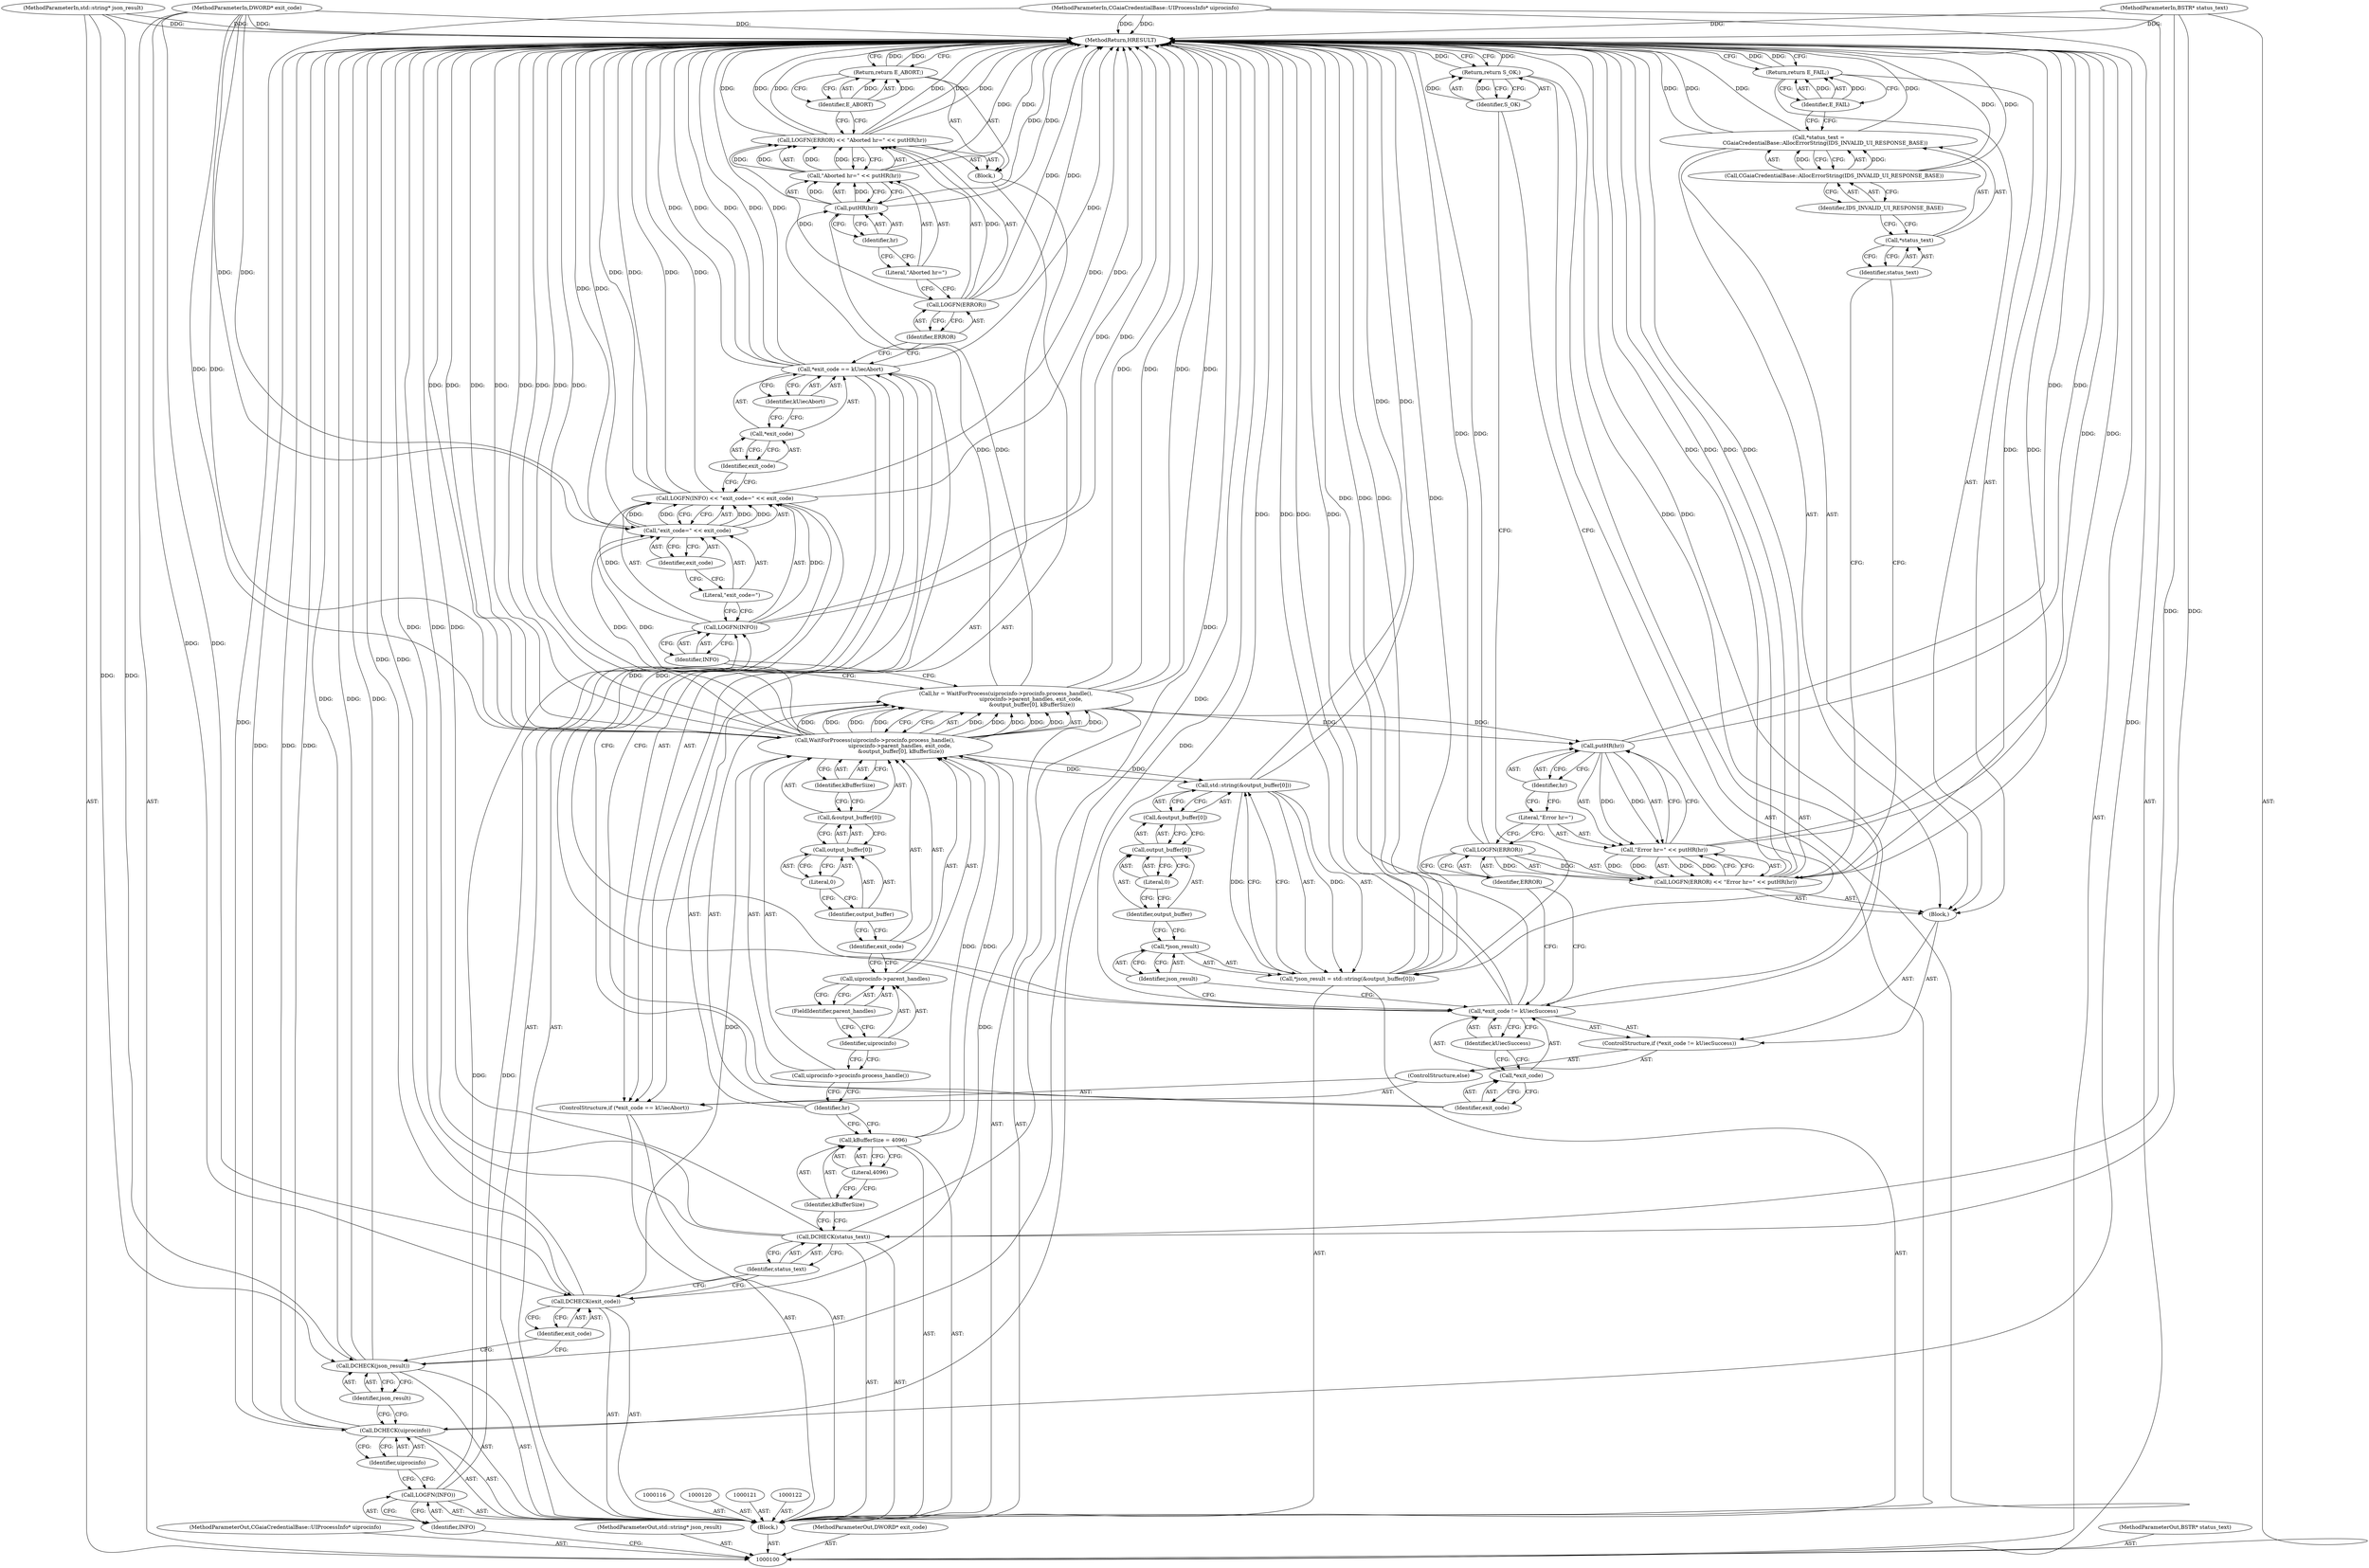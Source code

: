digraph "1_Chrome_2440e872debd68ae7c2a8bf9ddb34df2cce378cd_1" {
"1000188" [label="(MethodReturn,HRESULT)"];
"1000114" [label="(Call,DCHECK(status_text))"];
"1000115" [label="(Identifier,status_text)"];
"1000117" [label="(Call,kBufferSize = 4096)"];
"1000118" [label="(Identifier,kBufferSize)"];
"1000119" [label="(Literal,4096)"];
"1000123" [label="(Call,hr = WaitForProcess(uiprocinfo->procinfo.process_handle(),\n                              uiprocinfo->parent_handles, exit_code,\n                               &output_buffer[0], kBufferSize))"];
"1000124" [label="(Identifier,hr)"];
"1000125" [label="(Call,WaitForProcess(uiprocinfo->procinfo.process_handle(),\n                              uiprocinfo->parent_handles, exit_code,\n                               &output_buffer[0], kBufferSize))"];
"1000126" [label="(Call,uiprocinfo->procinfo.process_handle())"];
"1000127" [label="(Call,uiprocinfo->parent_handles)"];
"1000128" [label="(Identifier,uiprocinfo)"];
"1000129" [label="(FieldIdentifier,parent_handles)"];
"1000130" [label="(Identifier,exit_code)"];
"1000101" [label="(MethodParameterIn,CGaiaCredentialBase::UIProcessInfo* uiprocinfo)"];
"1000271" [label="(MethodParameterOut,CGaiaCredentialBase::UIProcessInfo* uiprocinfo)"];
"1000131" [label="(Call,&output_buffer[0])"];
"1000132" [label="(Call,output_buffer[0])"];
"1000133" [label="(Identifier,output_buffer)"];
"1000134" [label="(Literal,0)"];
"1000135" [label="(Identifier,kBufferSize)"];
"1000139" [label="(Call,\"exit_code=\" << exit_code)"];
"1000140" [label="(Literal,\"exit_code=\")"];
"1000136" [label="(Call,LOGFN(INFO) << \"exit_code=\" << exit_code)"];
"1000137" [label="(Call,LOGFN(INFO))"];
"1000141" [label="(Identifier,exit_code)"];
"1000138" [label="(Identifier,INFO)"];
"1000146" [label="(Identifier,kUiecAbort)"];
"1000142" [label="(ControlStructure,if (*exit_code == kUiecAbort))"];
"1000147" [label="(Block,)"];
"1000143" [label="(Call,*exit_code == kUiecAbort)"];
"1000144" [label="(Call,*exit_code)"];
"1000145" [label="(Identifier,exit_code)"];
"1000150" [label="(Identifier,ERROR)"];
"1000151" [label="(Call,\"Aborted hr=\" << putHR(hr))"];
"1000152" [label="(Literal,\"Aborted hr=\")"];
"1000153" [label="(Call,putHR(hr))"];
"1000154" [label="(Identifier,hr)"];
"1000148" [label="(Call,LOGFN(ERROR) << \"Aborted hr=\" << putHR(hr))"];
"1000149" [label="(Call,LOGFN(ERROR))"];
"1000156" [label="(Identifier,E_ABORT)"];
"1000155" [label="(Return,return E_ABORT;)"];
"1000159" [label="(Call,*exit_code != kUiecSuccess)"];
"1000160" [label="(Call,*exit_code)"];
"1000161" [label="(Identifier,exit_code)"];
"1000162" [label="(Identifier,kUiecSuccess)"];
"1000157" [label="(ControlStructure,else)"];
"1000163" [label="(Block,)"];
"1000158" [label="(ControlStructure,if (*exit_code != kUiecSuccess))"];
"1000166" [label="(Identifier,ERROR)"];
"1000167" [label="(Call,\"Error hr=\" << putHR(hr))"];
"1000168" [label="(Literal,\"Error hr=\")"];
"1000169" [label="(Call,putHR(hr))"];
"1000164" [label="(Call,LOGFN(ERROR) << \"Error hr=\" << putHR(hr))"];
"1000165" [label="(Call,LOGFN(ERROR))"];
"1000170" [label="(Identifier,hr)"];
"1000171" [label="(Call,*status_text =\n        CGaiaCredentialBase::AllocErrorString(IDS_INVALID_UI_RESPONSE_BASE))"];
"1000172" [label="(Call,*status_text)"];
"1000173" [label="(Identifier,status_text)"];
"1000175" [label="(Identifier,IDS_INVALID_UI_RESPONSE_BASE)"];
"1000174" [label="(Call,CGaiaCredentialBase::AllocErrorString(IDS_INVALID_UI_RESPONSE_BASE))"];
"1000102" [label="(MethodParameterIn,std::string* json_result)"];
"1000272" [label="(MethodParameterOut,std::string* json_result)"];
"1000177" [label="(Identifier,E_FAIL)"];
"1000176" [label="(Return,return E_FAIL;)"];
"1000181" [label="(Call,std::string(&output_buffer[0]))"];
"1000178" [label="(Call,*json_result = std::string(&output_buffer[0]))"];
"1000179" [label="(Call,*json_result)"];
"1000182" [label="(Call,&output_buffer[0])"];
"1000180" [label="(Identifier,json_result)"];
"1000183" [label="(Call,output_buffer[0])"];
"1000184" [label="(Identifier,output_buffer)"];
"1000185" [label="(Literal,0)"];
"1000186" [label="(Return,return S_OK;)"];
"1000187" [label="(Identifier,S_OK)"];
"1000103" [label="(MethodParameterIn,DWORD* exit_code)"];
"1000273" [label="(MethodParameterOut,DWORD* exit_code)"];
"1000105" [label="(Block,)"];
"1000104" [label="(MethodParameterIn,BSTR* status_text)"];
"1000274" [label="(MethodParameterOut,BSTR* status_text)"];
"1000106" [label="(Call,LOGFN(INFO))"];
"1000107" [label="(Identifier,INFO)"];
"1000108" [label="(Call,DCHECK(uiprocinfo))"];
"1000109" [label="(Identifier,uiprocinfo)"];
"1000110" [label="(Call,DCHECK(json_result))"];
"1000111" [label="(Identifier,json_result)"];
"1000112" [label="(Call,DCHECK(exit_code))"];
"1000113" [label="(Identifier,exit_code)"];
"1000188" -> "1000100"  [label="AST: "];
"1000188" -> "1000155"  [label="CFG: "];
"1000188" -> "1000176"  [label="CFG: "];
"1000188" -> "1000186"  [label="CFG: "];
"1000171" -> "1000188"  [label="DDG: "];
"1000171" -> "1000188"  [label="DDG: "];
"1000123" -> "1000188"  [label="DDG: "];
"1000123" -> "1000188"  [label="DDG: "];
"1000108" -> "1000188"  [label="DDG: "];
"1000108" -> "1000188"  [label="DDG: "];
"1000148" -> "1000188"  [label="DDG: "];
"1000148" -> "1000188"  [label="DDG: "];
"1000148" -> "1000188"  [label="DDG: "];
"1000167" -> "1000188"  [label="DDG: "];
"1000165" -> "1000188"  [label="DDG: "];
"1000178" -> "1000188"  [label="DDG: "];
"1000178" -> "1000188"  [label="DDG: "];
"1000114" -> "1000188"  [label="DDG: "];
"1000114" -> "1000188"  [label="DDG: "];
"1000153" -> "1000188"  [label="DDG: "];
"1000137" -> "1000188"  [label="DDG: "];
"1000110" -> "1000188"  [label="DDG: "];
"1000110" -> "1000188"  [label="DDG: "];
"1000181" -> "1000188"  [label="DDG: "];
"1000159" -> "1000188"  [label="DDG: "];
"1000159" -> "1000188"  [label="DDG: "];
"1000159" -> "1000188"  [label="DDG: "];
"1000164" -> "1000188"  [label="DDG: "];
"1000164" -> "1000188"  [label="DDG: "];
"1000164" -> "1000188"  [label="DDG: "];
"1000125" -> "1000188"  [label="DDG: "];
"1000125" -> "1000188"  [label="DDG: "];
"1000125" -> "1000188"  [label="DDG: "];
"1000125" -> "1000188"  [label="DDG: "];
"1000104" -> "1000188"  [label="DDG: "];
"1000139" -> "1000188"  [label="DDG: "];
"1000136" -> "1000188"  [label="DDG: "];
"1000136" -> "1000188"  [label="DDG: "];
"1000136" -> "1000188"  [label="DDG: "];
"1000103" -> "1000188"  [label="DDG: "];
"1000143" -> "1000188"  [label="DDG: "];
"1000143" -> "1000188"  [label="DDG: "];
"1000143" -> "1000188"  [label="DDG: "];
"1000151" -> "1000188"  [label="DDG: "];
"1000102" -> "1000188"  [label="DDG: "];
"1000112" -> "1000188"  [label="DDG: "];
"1000101" -> "1000188"  [label="DDG: "];
"1000169" -> "1000188"  [label="DDG: "];
"1000149" -> "1000188"  [label="DDG: "];
"1000174" -> "1000188"  [label="DDG: "];
"1000186" -> "1000188"  [label="DDG: "];
"1000155" -> "1000188"  [label="DDG: "];
"1000176" -> "1000188"  [label="DDG: "];
"1000114" -> "1000105"  [label="AST: "];
"1000114" -> "1000115"  [label="CFG: "];
"1000115" -> "1000114"  [label="AST: "];
"1000118" -> "1000114"  [label="CFG: "];
"1000114" -> "1000188"  [label="DDG: "];
"1000114" -> "1000188"  [label="DDG: "];
"1000104" -> "1000114"  [label="DDG: "];
"1000115" -> "1000114"  [label="AST: "];
"1000115" -> "1000112"  [label="CFG: "];
"1000114" -> "1000115"  [label="CFG: "];
"1000117" -> "1000105"  [label="AST: "];
"1000117" -> "1000119"  [label="CFG: "];
"1000118" -> "1000117"  [label="AST: "];
"1000119" -> "1000117"  [label="AST: "];
"1000124" -> "1000117"  [label="CFG: "];
"1000117" -> "1000125"  [label="DDG: "];
"1000118" -> "1000117"  [label="AST: "];
"1000118" -> "1000114"  [label="CFG: "];
"1000119" -> "1000118"  [label="CFG: "];
"1000119" -> "1000117"  [label="AST: "];
"1000119" -> "1000118"  [label="CFG: "];
"1000117" -> "1000119"  [label="CFG: "];
"1000123" -> "1000105"  [label="AST: "];
"1000123" -> "1000125"  [label="CFG: "];
"1000124" -> "1000123"  [label="AST: "];
"1000125" -> "1000123"  [label="AST: "];
"1000138" -> "1000123"  [label="CFG: "];
"1000123" -> "1000188"  [label="DDG: "];
"1000123" -> "1000188"  [label="DDG: "];
"1000125" -> "1000123"  [label="DDG: "];
"1000125" -> "1000123"  [label="DDG: "];
"1000125" -> "1000123"  [label="DDG: "];
"1000125" -> "1000123"  [label="DDG: "];
"1000125" -> "1000123"  [label="DDG: "];
"1000123" -> "1000153"  [label="DDG: "];
"1000123" -> "1000169"  [label="DDG: "];
"1000124" -> "1000123"  [label="AST: "];
"1000124" -> "1000117"  [label="CFG: "];
"1000126" -> "1000124"  [label="CFG: "];
"1000125" -> "1000123"  [label="AST: "];
"1000125" -> "1000135"  [label="CFG: "];
"1000126" -> "1000125"  [label="AST: "];
"1000127" -> "1000125"  [label="AST: "];
"1000130" -> "1000125"  [label="AST: "];
"1000131" -> "1000125"  [label="AST: "];
"1000135" -> "1000125"  [label="AST: "];
"1000123" -> "1000125"  [label="CFG: "];
"1000125" -> "1000188"  [label="DDG: "];
"1000125" -> "1000188"  [label="DDG: "];
"1000125" -> "1000188"  [label="DDG: "];
"1000125" -> "1000188"  [label="DDG: "];
"1000125" -> "1000123"  [label="DDG: "];
"1000125" -> "1000123"  [label="DDG: "];
"1000125" -> "1000123"  [label="DDG: "];
"1000125" -> "1000123"  [label="DDG: "];
"1000125" -> "1000123"  [label="DDG: "];
"1000112" -> "1000125"  [label="DDG: "];
"1000103" -> "1000125"  [label="DDG: "];
"1000117" -> "1000125"  [label="DDG: "];
"1000125" -> "1000139"  [label="DDG: "];
"1000125" -> "1000181"  [label="DDG: "];
"1000126" -> "1000125"  [label="AST: "];
"1000126" -> "1000124"  [label="CFG: "];
"1000128" -> "1000126"  [label="CFG: "];
"1000127" -> "1000125"  [label="AST: "];
"1000127" -> "1000129"  [label="CFG: "];
"1000128" -> "1000127"  [label="AST: "];
"1000129" -> "1000127"  [label="AST: "];
"1000130" -> "1000127"  [label="CFG: "];
"1000128" -> "1000127"  [label="AST: "];
"1000128" -> "1000126"  [label="CFG: "];
"1000129" -> "1000128"  [label="CFG: "];
"1000129" -> "1000127"  [label="AST: "];
"1000129" -> "1000128"  [label="CFG: "];
"1000127" -> "1000129"  [label="CFG: "];
"1000130" -> "1000125"  [label="AST: "];
"1000130" -> "1000127"  [label="CFG: "];
"1000133" -> "1000130"  [label="CFG: "];
"1000101" -> "1000100"  [label="AST: "];
"1000101" -> "1000188"  [label="DDG: "];
"1000101" -> "1000108"  [label="DDG: "];
"1000271" -> "1000100"  [label="AST: "];
"1000131" -> "1000125"  [label="AST: "];
"1000131" -> "1000132"  [label="CFG: "];
"1000132" -> "1000131"  [label="AST: "];
"1000135" -> "1000131"  [label="CFG: "];
"1000132" -> "1000131"  [label="AST: "];
"1000132" -> "1000134"  [label="CFG: "];
"1000133" -> "1000132"  [label="AST: "];
"1000134" -> "1000132"  [label="AST: "];
"1000131" -> "1000132"  [label="CFG: "];
"1000133" -> "1000132"  [label="AST: "];
"1000133" -> "1000130"  [label="CFG: "];
"1000134" -> "1000133"  [label="CFG: "];
"1000134" -> "1000132"  [label="AST: "];
"1000134" -> "1000133"  [label="CFG: "];
"1000132" -> "1000134"  [label="CFG: "];
"1000135" -> "1000125"  [label="AST: "];
"1000135" -> "1000131"  [label="CFG: "];
"1000125" -> "1000135"  [label="CFG: "];
"1000139" -> "1000136"  [label="AST: "];
"1000139" -> "1000141"  [label="CFG: "];
"1000140" -> "1000139"  [label="AST: "];
"1000141" -> "1000139"  [label="AST: "];
"1000136" -> "1000139"  [label="CFG: "];
"1000139" -> "1000188"  [label="DDG: "];
"1000139" -> "1000136"  [label="DDG: "];
"1000139" -> "1000136"  [label="DDG: "];
"1000125" -> "1000139"  [label="DDG: "];
"1000103" -> "1000139"  [label="DDG: "];
"1000140" -> "1000139"  [label="AST: "];
"1000140" -> "1000137"  [label="CFG: "];
"1000141" -> "1000140"  [label="CFG: "];
"1000136" -> "1000105"  [label="AST: "];
"1000136" -> "1000139"  [label="CFG: "];
"1000137" -> "1000136"  [label="AST: "];
"1000139" -> "1000136"  [label="AST: "];
"1000145" -> "1000136"  [label="CFG: "];
"1000136" -> "1000188"  [label="DDG: "];
"1000136" -> "1000188"  [label="DDG: "];
"1000136" -> "1000188"  [label="DDG: "];
"1000137" -> "1000136"  [label="DDG: "];
"1000139" -> "1000136"  [label="DDG: "];
"1000139" -> "1000136"  [label="DDG: "];
"1000137" -> "1000136"  [label="AST: "];
"1000137" -> "1000138"  [label="CFG: "];
"1000138" -> "1000137"  [label="AST: "];
"1000140" -> "1000137"  [label="CFG: "];
"1000137" -> "1000188"  [label="DDG: "];
"1000137" -> "1000136"  [label="DDG: "];
"1000106" -> "1000137"  [label="DDG: "];
"1000141" -> "1000139"  [label="AST: "];
"1000141" -> "1000140"  [label="CFG: "];
"1000139" -> "1000141"  [label="CFG: "];
"1000138" -> "1000137"  [label="AST: "];
"1000138" -> "1000123"  [label="CFG: "];
"1000137" -> "1000138"  [label="CFG: "];
"1000146" -> "1000143"  [label="AST: "];
"1000146" -> "1000144"  [label="CFG: "];
"1000143" -> "1000146"  [label="CFG: "];
"1000142" -> "1000105"  [label="AST: "];
"1000143" -> "1000142"  [label="AST: "];
"1000147" -> "1000142"  [label="AST: "];
"1000157" -> "1000142"  [label="AST: "];
"1000147" -> "1000142"  [label="AST: "];
"1000148" -> "1000147"  [label="AST: "];
"1000155" -> "1000147"  [label="AST: "];
"1000143" -> "1000142"  [label="AST: "];
"1000143" -> "1000146"  [label="CFG: "];
"1000144" -> "1000143"  [label="AST: "];
"1000146" -> "1000143"  [label="AST: "];
"1000150" -> "1000143"  [label="CFG: "];
"1000161" -> "1000143"  [label="CFG: "];
"1000143" -> "1000188"  [label="DDG: "];
"1000143" -> "1000188"  [label="DDG: "];
"1000143" -> "1000188"  [label="DDG: "];
"1000143" -> "1000159"  [label="DDG: "];
"1000144" -> "1000143"  [label="AST: "];
"1000144" -> "1000145"  [label="CFG: "];
"1000145" -> "1000144"  [label="AST: "];
"1000146" -> "1000144"  [label="CFG: "];
"1000145" -> "1000144"  [label="AST: "];
"1000145" -> "1000136"  [label="CFG: "];
"1000144" -> "1000145"  [label="CFG: "];
"1000150" -> "1000149"  [label="AST: "];
"1000150" -> "1000143"  [label="CFG: "];
"1000149" -> "1000150"  [label="CFG: "];
"1000151" -> "1000148"  [label="AST: "];
"1000151" -> "1000153"  [label="CFG: "];
"1000152" -> "1000151"  [label="AST: "];
"1000153" -> "1000151"  [label="AST: "];
"1000148" -> "1000151"  [label="CFG: "];
"1000151" -> "1000188"  [label="DDG: "];
"1000151" -> "1000148"  [label="DDG: "];
"1000151" -> "1000148"  [label="DDG: "];
"1000153" -> "1000151"  [label="DDG: "];
"1000152" -> "1000151"  [label="AST: "];
"1000152" -> "1000149"  [label="CFG: "];
"1000154" -> "1000152"  [label="CFG: "];
"1000153" -> "1000151"  [label="AST: "];
"1000153" -> "1000154"  [label="CFG: "];
"1000154" -> "1000153"  [label="AST: "];
"1000151" -> "1000153"  [label="CFG: "];
"1000153" -> "1000188"  [label="DDG: "];
"1000153" -> "1000151"  [label="DDG: "];
"1000123" -> "1000153"  [label="DDG: "];
"1000154" -> "1000153"  [label="AST: "];
"1000154" -> "1000152"  [label="CFG: "];
"1000153" -> "1000154"  [label="CFG: "];
"1000148" -> "1000147"  [label="AST: "];
"1000148" -> "1000151"  [label="CFG: "];
"1000149" -> "1000148"  [label="AST: "];
"1000151" -> "1000148"  [label="AST: "];
"1000156" -> "1000148"  [label="CFG: "];
"1000148" -> "1000188"  [label="DDG: "];
"1000148" -> "1000188"  [label="DDG: "];
"1000148" -> "1000188"  [label="DDG: "];
"1000149" -> "1000148"  [label="DDG: "];
"1000151" -> "1000148"  [label="DDG: "];
"1000151" -> "1000148"  [label="DDG: "];
"1000149" -> "1000148"  [label="AST: "];
"1000149" -> "1000150"  [label="CFG: "];
"1000150" -> "1000149"  [label="AST: "];
"1000152" -> "1000149"  [label="CFG: "];
"1000149" -> "1000188"  [label="DDG: "];
"1000149" -> "1000148"  [label="DDG: "];
"1000156" -> "1000155"  [label="AST: "];
"1000156" -> "1000148"  [label="CFG: "];
"1000155" -> "1000156"  [label="CFG: "];
"1000156" -> "1000155"  [label="DDG: "];
"1000155" -> "1000147"  [label="AST: "];
"1000155" -> "1000156"  [label="CFG: "];
"1000156" -> "1000155"  [label="AST: "];
"1000188" -> "1000155"  [label="CFG: "];
"1000155" -> "1000188"  [label="DDG: "];
"1000156" -> "1000155"  [label="DDG: "];
"1000159" -> "1000158"  [label="AST: "];
"1000159" -> "1000162"  [label="CFG: "];
"1000160" -> "1000159"  [label="AST: "];
"1000162" -> "1000159"  [label="AST: "];
"1000166" -> "1000159"  [label="CFG: "];
"1000180" -> "1000159"  [label="CFG: "];
"1000159" -> "1000188"  [label="DDG: "];
"1000159" -> "1000188"  [label="DDG: "];
"1000159" -> "1000188"  [label="DDG: "];
"1000143" -> "1000159"  [label="DDG: "];
"1000160" -> "1000159"  [label="AST: "];
"1000160" -> "1000161"  [label="CFG: "];
"1000161" -> "1000160"  [label="AST: "];
"1000162" -> "1000160"  [label="CFG: "];
"1000161" -> "1000160"  [label="AST: "];
"1000161" -> "1000143"  [label="CFG: "];
"1000160" -> "1000161"  [label="CFG: "];
"1000162" -> "1000159"  [label="AST: "];
"1000162" -> "1000160"  [label="CFG: "];
"1000159" -> "1000162"  [label="CFG: "];
"1000157" -> "1000142"  [label="AST: "];
"1000158" -> "1000157"  [label="AST: "];
"1000163" -> "1000158"  [label="AST: "];
"1000164" -> "1000163"  [label="AST: "];
"1000171" -> "1000163"  [label="AST: "];
"1000176" -> "1000163"  [label="AST: "];
"1000158" -> "1000157"  [label="AST: "];
"1000159" -> "1000158"  [label="AST: "];
"1000163" -> "1000158"  [label="AST: "];
"1000166" -> "1000165"  [label="AST: "];
"1000166" -> "1000159"  [label="CFG: "];
"1000165" -> "1000166"  [label="CFG: "];
"1000167" -> "1000164"  [label="AST: "];
"1000167" -> "1000169"  [label="CFG: "];
"1000168" -> "1000167"  [label="AST: "];
"1000169" -> "1000167"  [label="AST: "];
"1000164" -> "1000167"  [label="CFG: "];
"1000167" -> "1000188"  [label="DDG: "];
"1000167" -> "1000164"  [label="DDG: "];
"1000167" -> "1000164"  [label="DDG: "];
"1000169" -> "1000167"  [label="DDG: "];
"1000168" -> "1000167"  [label="AST: "];
"1000168" -> "1000165"  [label="CFG: "];
"1000170" -> "1000168"  [label="CFG: "];
"1000169" -> "1000167"  [label="AST: "];
"1000169" -> "1000170"  [label="CFG: "];
"1000170" -> "1000169"  [label="AST: "];
"1000167" -> "1000169"  [label="CFG: "];
"1000169" -> "1000188"  [label="DDG: "];
"1000169" -> "1000167"  [label="DDG: "];
"1000123" -> "1000169"  [label="DDG: "];
"1000164" -> "1000163"  [label="AST: "];
"1000164" -> "1000167"  [label="CFG: "];
"1000165" -> "1000164"  [label="AST: "];
"1000167" -> "1000164"  [label="AST: "];
"1000173" -> "1000164"  [label="CFG: "];
"1000164" -> "1000188"  [label="DDG: "];
"1000164" -> "1000188"  [label="DDG: "];
"1000164" -> "1000188"  [label="DDG: "];
"1000165" -> "1000164"  [label="DDG: "];
"1000167" -> "1000164"  [label="DDG: "];
"1000167" -> "1000164"  [label="DDG: "];
"1000165" -> "1000164"  [label="AST: "];
"1000165" -> "1000166"  [label="CFG: "];
"1000166" -> "1000165"  [label="AST: "];
"1000168" -> "1000165"  [label="CFG: "];
"1000165" -> "1000188"  [label="DDG: "];
"1000165" -> "1000164"  [label="DDG: "];
"1000170" -> "1000169"  [label="AST: "];
"1000170" -> "1000168"  [label="CFG: "];
"1000169" -> "1000170"  [label="CFG: "];
"1000171" -> "1000163"  [label="AST: "];
"1000171" -> "1000174"  [label="CFG: "];
"1000172" -> "1000171"  [label="AST: "];
"1000174" -> "1000171"  [label="AST: "];
"1000177" -> "1000171"  [label="CFG: "];
"1000171" -> "1000188"  [label="DDG: "];
"1000171" -> "1000188"  [label="DDG: "];
"1000174" -> "1000171"  [label="DDG: "];
"1000172" -> "1000171"  [label="AST: "];
"1000172" -> "1000173"  [label="CFG: "];
"1000173" -> "1000172"  [label="AST: "];
"1000175" -> "1000172"  [label="CFG: "];
"1000173" -> "1000172"  [label="AST: "];
"1000173" -> "1000164"  [label="CFG: "];
"1000172" -> "1000173"  [label="CFG: "];
"1000175" -> "1000174"  [label="AST: "];
"1000175" -> "1000172"  [label="CFG: "];
"1000174" -> "1000175"  [label="CFG: "];
"1000174" -> "1000171"  [label="AST: "];
"1000174" -> "1000175"  [label="CFG: "];
"1000175" -> "1000174"  [label="AST: "];
"1000171" -> "1000174"  [label="CFG: "];
"1000174" -> "1000188"  [label="DDG: "];
"1000174" -> "1000171"  [label="DDG: "];
"1000102" -> "1000100"  [label="AST: "];
"1000102" -> "1000188"  [label="DDG: "];
"1000102" -> "1000110"  [label="DDG: "];
"1000272" -> "1000100"  [label="AST: "];
"1000177" -> "1000176"  [label="AST: "];
"1000177" -> "1000171"  [label="CFG: "];
"1000176" -> "1000177"  [label="CFG: "];
"1000177" -> "1000176"  [label="DDG: "];
"1000176" -> "1000163"  [label="AST: "];
"1000176" -> "1000177"  [label="CFG: "];
"1000177" -> "1000176"  [label="AST: "];
"1000188" -> "1000176"  [label="CFG: "];
"1000176" -> "1000188"  [label="DDG: "];
"1000177" -> "1000176"  [label="DDG: "];
"1000181" -> "1000178"  [label="AST: "];
"1000181" -> "1000182"  [label="CFG: "];
"1000182" -> "1000181"  [label="AST: "];
"1000178" -> "1000181"  [label="CFG: "];
"1000181" -> "1000188"  [label="DDG: "];
"1000181" -> "1000178"  [label="DDG: "];
"1000125" -> "1000181"  [label="DDG: "];
"1000178" -> "1000105"  [label="AST: "];
"1000178" -> "1000181"  [label="CFG: "];
"1000179" -> "1000178"  [label="AST: "];
"1000181" -> "1000178"  [label="AST: "];
"1000187" -> "1000178"  [label="CFG: "];
"1000178" -> "1000188"  [label="DDG: "];
"1000178" -> "1000188"  [label="DDG: "];
"1000181" -> "1000178"  [label="DDG: "];
"1000179" -> "1000178"  [label="AST: "];
"1000179" -> "1000180"  [label="CFG: "];
"1000180" -> "1000179"  [label="AST: "];
"1000184" -> "1000179"  [label="CFG: "];
"1000182" -> "1000181"  [label="AST: "];
"1000182" -> "1000183"  [label="CFG: "];
"1000183" -> "1000182"  [label="AST: "];
"1000181" -> "1000182"  [label="CFG: "];
"1000180" -> "1000179"  [label="AST: "];
"1000180" -> "1000159"  [label="CFG: "];
"1000179" -> "1000180"  [label="CFG: "];
"1000183" -> "1000182"  [label="AST: "];
"1000183" -> "1000185"  [label="CFG: "];
"1000184" -> "1000183"  [label="AST: "];
"1000185" -> "1000183"  [label="AST: "];
"1000182" -> "1000183"  [label="CFG: "];
"1000184" -> "1000183"  [label="AST: "];
"1000184" -> "1000179"  [label="CFG: "];
"1000185" -> "1000184"  [label="CFG: "];
"1000185" -> "1000183"  [label="AST: "];
"1000185" -> "1000184"  [label="CFG: "];
"1000183" -> "1000185"  [label="CFG: "];
"1000186" -> "1000105"  [label="AST: "];
"1000186" -> "1000187"  [label="CFG: "];
"1000187" -> "1000186"  [label="AST: "];
"1000188" -> "1000186"  [label="CFG: "];
"1000186" -> "1000188"  [label="DDG: "];
"1000187" -> "1000186"  [label="DDG: "];
"1000187" -> "1000186"  [label="AST: "];
"1000187" -> "1000178"  [label="CFG: "];
"1000186" -> "1000187"  [label="CFG: "];
"1000187" -> "1000186"  [label="DDG: "];
"1000103" -> "1000100"  [label="AST: "];
"1000103" -> "1000188"  [label="DDG: "];
"1000103" -> "1000112"  [label="DDG: "];
"1000103" -> "1000125"  [label="DDG: "];
"1000103" -> "1000139"  [label="DDG: "];
"1000273" -> "1000100"  [label="AST: "];
"1000105" -> "1000100"  [label="AST: "];
"1000106" -> "1000105"  [label="AST: "];
"1000108" -> "1000105"  [label="AST: "];
"1000110" -> "1000105"  [label="AST: "];
"1000112" -> "1000105"  [label="AST: "];
"1000114" -> "1000105"  [label="AST: "];
"1000116" -> "1000105"  [label="AST: "];
"1000117" -> "1000105"  [label="AST: "];
"1000120" -> "1000105"  [label="AST: "];
"1000121" -> "1000105"  [label="AST: "];
"1000122" -> "1000105"  [label="AST: "];
"1000123" -> "1000105"  [label="AST: "];
"1000136" -> "1000105"  [label="AST: "];
"1000142" -> "1000105"  [label="AST: "];
"1000178" -> "1000105"  [label="AST: "];
"1000186" -> "1000105"  [label="AST: "];
"1000104" -> "1000100"  [label="AST: "];
"1000104" -> "1000188"  [label="DDG: "];
"1000104" -> "1000114"  [label="DDG: "];
"1000274" -> "1000100"  [label="AST: "];
"1000106" -> "1000105"  [label="AST: "];
"1000106" -> "1000107"  [label="CFG: "];
"1000107" -> "1000106"  [label="AST: "];
"1000109" -> "1000106"  [label="CFG: "];
"1000106" -> "1000137"  [label="DDG: "];
"1000107" -> "1000106"  [label="AST: "];
"1000107" -> "1000100"  [label="CFG: "];
"1000106" -> "1000107"  [label="CFG: "];
"1000108" -> "1000105"  [label="AST: "];
"1000108" -> "1000109"  [label="CFG: "];
"1000109" -> "1000108"  [label="AST: "];
"1000111" -> "1000108"  [label="CFG: "];
"1000108" -> "1000188"  [label="DDG: "];
"1000108" -> "1000188"  [label="DDG: "];
"1000101" -> "1000108"  [label="DDG: "];
"1000109" -> "1000108"  [label="AST: "];
"1000109" -> "1000106"  [label="CFG: "];
"1000108" -> "1000109"  [label="CFG: "];
"1000110" -> "1000105"  [label="AST: "];
"1000110" -> "1000111"  [label="CFG: "];
"1000111" -> "1000110"  [label="AST: "];
"1000113" -> "1000110"  [label="CFG: "];
"1000110" -> "1000188"  [label="DDG: "];
"1000110" -> "1000188"  [label="DDG: "];
"1000102" -> "1000110"  [label="DDG: "];
"1000111" -> "1000110"  [label="AST: "];
"1000111" -> "1000108"  [label="CFG: "];
"1000110" -> "1000111"  [label="CFG: "];
"1000112" -> "1000105"  [label="AST: "];
"1000112" -> "1000113"  [label="CFG: "];
"1000113" -> "1000112"  [label="AST: "];
"1000115" -> "1000112"  [label="CFG: "];
"1000112" -> "1000188"  [label="DDG: "];
"1000103" -> "1000112"  [label="DDG: "];
"1000112" -> "1000125"  [label="DDG: "];
"1000113" -> "1000112"  [label="AST: "];
"1000113" -> "1000110"  [label="CFG: "];
"1000112" -> "1000113"  [label="CFG: "];
}
